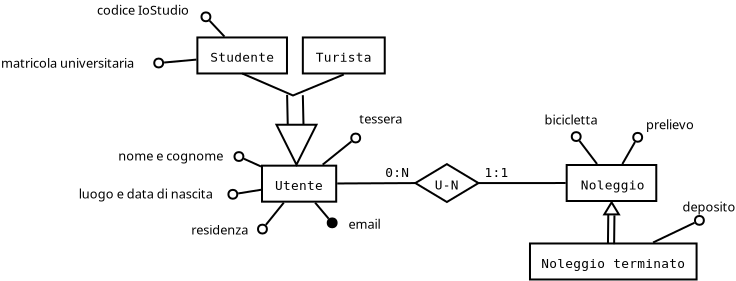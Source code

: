 <?xml version="1.0" encoding="UTF-8"?>
<dia:diagram xmlns:dia="http://www.lysator.liu.se/~alla/dia/">
  <dia:layer name="Sfondo" visible="true" active="true">
    <dia:object type="ER - Entity" version="0" id="O0">
      <dia:attribute name="obj_pos">
        <dia:point val="9.35,7.8"/>
      </dia:attribute>
      <dia:attribute name="obj_bb">
        <dia:rectangle val="9.3,7.75;13.88,9.65"/>
      </dia:attribute>
      <dia:attribute name="elem_corner">
        <dia:point val="9.35,7.8"/>
      </dia:attribute>
      <dia:attribute name="elem_width">
        <dia:real val="4.48"/>
      </dia:attribute>
      <dia:attribute name="elem_height">
        <dia:real val="1.8"/>
      </dia:attribute>
      <dia:attribute name="border_width">
        <dia:real val="0.1"/>
      </dia:attribute>
      <dia:attribute name="border_color">
        <dia:color val="#000000"/>
      </dia:attribute>
      <dia:attribute name="inner_color">
        <dia:color val="#ffffff"/>
      </dia:attribute>
      <dia:attribute name="name">
        <dia:string>#Noleggio#</dia:string>
      </dia:attribute>
      <dia:attribute name="weak">
        <dia:boolean val="false"/>
      </dia:attribute>
      <dia:attribute name="associative">
        <dia:boolean val="false"/>
      </dia:attribute>
      <dia:attribute name="font">
        <dia:font family="monospace" style="0" name="Courier"/>
      </dia:attribute>
      <dia:attribute name="font_height">
        <dia:real val="0.8"/>
      </dia:attribute>
    </dia:object>
    <dia:object type="Standard - Ellipse" version="0" id="O1">
      <dia:attribute name="obj_pos">
        <dia:point val="9.605,6.157"/>
      </dia:attribute>
      <dia:attribute name="obj_bb">
        <dia:rectangle val="9.555,6.107;10.098,6.65"/>
      </dia:attribute>
      <dia:attribute name="elem_corner">
        <dia:point val="9.605,6.157"/>
      </dia:attribute>
      <dia:attribute name="elem_width">
        <dia:real val="0.443"/>
      </dia:attribute>
      <dia:attribute name="elem_height">
        <dia:real val="0.443"/>
      </dia:attribute>
      <dia:attribute name="aspect">
        <dia:enum val="2"/>
      </dia:attribute>
    </dia:object>
    <dia:object type="Standard - Line" version="0" id="O2">
      <dia:attribute name="obj_pos">
        <dia:point val="9.99,6.594"/>
      </dia:attribute>
      <dia:attribute name="obj_bb">
        <dia:rectangle val="9.92,6.524;10.939,7.821"/>
      </dia:attribute>
      <dia:attribute name="conn_endpoints">
        <dia:point val="9.99,6.594"/>
        <dia:point val="10.869,7.751"/>
      </dia:attribute>
      <dia:attribute name="numcp">
        <dia:int val="1"/>
      </dia:attribute>
      <dia:connections>
        <dia:connection handle="0" to="O1" connection="8"/>
        <dia:connection handle="1" to="O0" connection="8"/>
      </dia:connections>
    </dia:object>
    <dia:object type="Standard - Ellipse" version="0" id="O3">
      <dia:attribute name="obj_pos">
        <dia:point val="15.765,10.348"/>
      </dia:attribute>
      <dia:attribute name="obj_bb">
        <dia:rectangle val="15.715,10.298;16.258,10.841"/>
      </dia:attribute>
      <dia:attribute name="elem_corner">
        <dia:point val="15.765,10.348"/>
      </dia:attribute>
      <dia:attribute name="elem_width">
        <dia:real val="0.443"/>
      </dia:attribute>
      <dia:attribute name="elem_height">
        <dia:real val="0.443"/>
      </dia:attribute>
      <dia:attribute name="aspect">
        <dia:enum val="2"/>
      </dia:attribute>
    </dia:object>
    <dia:object type="Standard - Line" version="0" id="O4">
      <dia:attribute name="obj_pos">
        <dia:point val="15.742,10.686"/>
      </dia:attribute>
      <dia:attribute name="obj_bb">
        <dia:rectangle val="13.604,10.619;15.809,11.741"/>
      </dia:attribute>
      <dia:attribute name="conn_endpoints">
        <dia:point val="15.742,10.686"/>
        <dia:point val="13.67,11.674"/>
      </dia:attribute>
      <dia:attribute name="numcp">
        <dia:int val="1"/>
      </dia:attribute>
      <dia:connections>
        <dia:connection handle="0" to="O3" connection="8"/>
        <dia:connection handle="1" to="O9" connection="8"/>
      </dia:connections>
    </dia:object>
    <dia:object type="Standard - Ellipse" version="0" id="O5">
      <dia:attribute name="obj_pos">
        <dia:point val="12.679,6.194"/>
      </dia:attribute>
      <dia:attribute name="obj_bb">
        <dia:rectangle val="12.629,6.144;13.172,6.687"/>
      </dia:attribute>
      <dia:attribute name="elem_corner">
        <dia:point val="12.679,6.194"/>
      </dia:attribute>
      <dia:attribute name="elem_width">
        <dia:real val="0.443"/>
      </dia:attribute>
      <dia:attribute name="elem_height">
        <dia:real val="0.443"/>
      </dia:attribute>
      <dia:attribute name="aspect">
        <dia:enum val="2"/>
      </dia:attribute>
    </dia:object>
    <dia:object type="Standard - Line" version="0" id="O6">
      <dia:attribute name="obj_pos">
        <dia:point val="12.765,6.651"/>
      </dia:attribute>
      <dia:attribute name="obj_bb">
        <dia:rectangle val="12.066,6.583;12.834,7.82"/>
      </dia:attribute>
      <dia:attribute name="conn_endpoints">
        <dia:point val="12.765,6.651"/>
        <dia:point val="12.134,7.752"/>
      </dia:attribute>
      <dia:attribute name="numcp">
        <dia:int val="1"/>
      </dia:attribute>
      <dia:connections>
        <dia:connection handle="0" to="O5" connection="8"/>
        <dia:connection handle="1" to="O0" connection="8"/>
      </dia:connections>
    </dia:object>
    <dia:object type="Standard - Text" version="1" id="O7">
      <dia:attribute name="obj_pos">
        <dia:point val="8.246,5.778"/>
      </dia:attribute>
      <dia:attribute name="obj_bb">
        <dia:rectangle val="8.246,5.183;11.178,5.93"/>
      </dia:attribute>
      <dia:attribute name="text">
        <dia:composite type="text">
          <dia:attribute name="string">
            <dia:string>#bicicletta#</dia:string>
          </dia:attribute>
          <dia:attribute name="font">
            <dia:font family="sans" style="0" name="Helvetica"/>
          </dia:attribute>
          <dia:attribute name="height">
            <dia:real val="0.8"/>
          </dia:attribute>
          <dia:attribute name="pos">
            <dia:point val="8.246,5.778"/>
          </dia:attribute>
          <dia:attribute name="color">
            <dia:color val="#000000"/>
          </dia:attribute>
          <dia:attribute name="alignment">
            <dia:enum val="0"/>
          </dia:attribute>
        </dia:composite>
      </dia:attribute>
      <dia:attribute name="valign">
        <dia:enum val="3"/>
      </dia:attribute>
    </dia:object>
    <dia:object type="Standard - Text" version="1" id="O8">
      <dia:attribute name="obj_pos">
        <dia:point val="13.322,6.014"/>
      </dia:attribute>
      <dia:attribute name="obj_bb">
        <dia:rectangle val="13.322,5.419;15.895,6.167"/>
      </dia:attribute>
      <dia:attribute name="text">
        <dia:composite type="text">
          <dia:attribute name="string">
            <dia:string>#prelievo#</dia:string>
          </dia:attribute>
          <dia:attribute name="font">
            <dia:font family="sans" style="0" name="Helvetica"/>
          </dia:attribute>
          <dia:attribute name="height">
            <dia:real val="0.8"/>
          </dia:attribute>
          <dia:attribute name="pos">
            <dia:point val="13.322,6.014"/>
          </dia:attribute>
          <dia:attribute name="color">
            <dia:color val="#000000"/>
          </dia:attribute>
          <dia:attribute name="alignment">
            <dia:enum val="0"/>
          </dia:attribute>
        </dia:composite>
      </dia:attribute>
      <dia:attribute name="valign">
        <dia:enum val="3"/>
      </dia:attribute>
    </dia:object>
    <dia:object type="ER - Entity" version="0" id="O9">
      <dia:attribute name="obj_pos">
        <dia:point val="7.515,11.724"/>
      </dia:attribute>
      <dia:attribute name="obj_bb">
        <dia:rectangle val="7.465,11.674;15.895,13.574"/>
      </dia:attribute>
      <dia:attribute name="elem_corner">
        <dia:point val="7.515,11.724"/>
      </dia:attribute>
      <dia:attribute name="elem_width">
        <dia:real val="8.33"/>
      </dia:attribute>
      <dia:attribute name="elem_height">
        <dia:real val="1.8"/>
      </dia:attribute>
      <dia:attribute name="border_width">
        <dia:real val="0.1"/>
      </dia:attribute>
      <dia:attribute name="border_color">
        <dia:color val="#000000"/>
      </dia:attribute>
      <dia:attribute name="inner_color">
        <dia:color val="#ffffff"/>
      </dia:attribute>
      <dia:attribute name="name">
        <dia:string>#Noleggio terminato#</dia:string>
      </dia:attribute>
      <dia:attribute name="weak">
        <dia:boolean val="false"/>
      </dia:attribute>
      <dia:attribute name="associative">
        <dia:boolean val="false"/>
      </dia:attribute>
      <dia:attribute name="font">
        <dia:font family="monospace" style="0" name="Courier"/>
      </dia:attribute>
      <dia:attribute name="font_height">
        <dia:real val="0.8"/>
      </dia:attribute>
    </dia:object>
    <dia:object type="Geometric - Isoceles Triangle" version="1" id="O10">
      <dia:attribute name="obj_pos">
        <dia:point val="11.232,9.668"/>
      </dia:attribute>
      <dia:attribute name="obj_bb">
        <dia:rectangle val="11.143,9.572;12.048,10.319"/>
      </dia:attribute>
      <dia:attribute name="meta">
        <dia:composite type="dict"/>
      </dia:attribute>
      <dia:attribute name="elem_corner">
        <dia:point val="11.232,9.668"/>
      </dia:attribute>
      <dia:attribute name="elem_width">
        <dia:real val="0.728"/>
      </dia:attribute>
      <dia:attribute name="elem_height">
        <dia:real val="0.601"/>
      </dia:attribute>
      <dia:attribute name="line_width">
        <dia:real val="0.1"/>
      </dia:attribute>
      <dia:attribute name="line_colour">
        <dia:color val="#000000"/>
      </dia:attribute>
      <dia:attribute name="fill_colour">
        <dia:color val="#ffffff"/>
      </dia:attribute>
      <dia:attribute name="show_background">
        <dia:boolean val="true"/>
      </dia:attribute>
      <dia:attribute name="line_style">
        <dia:enum val="0"/>
        <dia:real val="1"/>
      </dia:attribute>
      <dia:attribute name="flip_horizontal">
        <dia:boolean val="false"/>
      </dia:attribute>
      <dia:attribute name="flip_vertical">
        <dia:boolean val="false"/>
      </dia:attribute>
      <dia:attribute name="subscale">
        <dia:real val="1"/>
      </dia:attribute>
    </dia:object>
    <dia:object type="Standard - Line" version="0" id="O11">
      <dia:attribute name="obj_pos">
        <dia:point val="11.738,10.316"/>
      </dia:attribute>
      <dia:attribute name="obj_bb">
        <dia:rectangle val="11.671,10.266;11.789,11.807"/>
      </dia:attribute>
      <dia:attribute name="conn_endpoints">
        <dia:point val="11.738,10.316"/>
        <dia:point val="11.722,11.756"/>
      </dia:attribute>
      <dia:attribute name="numcp">
        <dia:int val="1"/>
      </dia:attribute>
    </dia:object>
    <dia:object type="Standard - Line" version="0" id="O12">
      <dia:attribute name="obj_pos">
        <dia:point val="11.43,10.285"/>
      </dia:attribute>
      <dia:attribute name="obj_bb">
        <dia:rectangle val="11.363,10.234;11.48,11.775"/>
      </dia:attribute>
      <dia:attribute name="conn_endpoints">
        <dia:point val="11.43,10.285"/>
        <dia:point val="11.414,11.725"/>
      </dia:attribute>
      <dia:attribute name="numcp">
        <dia:int val="1"/>
      </dia:attribute>
    </dia:object>
    <dia:object type="Standard - Text" version="1" id="O13">
      <dia:attribute name="obj_pos">
        <dia:point val="15.146,10.124"/>
      </dia:attribute>
      <dia:attribute name="obj_bb">
        <dia:rectangle val="15.146,9.529;17.901,10.276"/>
      </dia:attribute>
      <dia:attribute name="text">
        <dia:composite type="text">
          <dia:attribute name="string">
            <dia:string>#deposito#</dia:string>
          </dia:attribute>
          <dia:attribute name="font">
            <dia:font family="sans" style="0" name="Helvetica"/>
          </dia:attribute>
          <dia:attribute name="height">
            <dia:real val="0.8"/>
          </dia:attribute>
          <dia:attribute name="pos">
            <dia:point val="15.146,10.124"/>
          </dia:attribute>
          <dia:attribute name="color">
            <dia:color val="#000000"/>
          </dia:attribute>
          <dia:attribute name="alignment">
            <dia:enum val="0"/>
          </dia:attribute>
        </dia:composite>
      </dia:attribute>
      <dia:attribute name="valign">
        <dia:enum val="3"/>
      </dia:attribute>
    </dia:object>
    <dia:object type="ER - Entity" version="0" id="O14">
      <dia:attribute name="obj_pos">
        <dia:point val="-5.884,7.833"/>
      </dia:attribute>
      <dia:attribute name="obj_bb">
        <dia:rectangle val="-5.934,7.783;-2.124,9.683"/>
      </dia:attribute>
      <dia:attribute name="elem_corner">
        <dia:point val="-5.884,7.833"/>
      </dia:attribute>
      <dia:attribute name="elem_width">
        <dia:real val="3.71"/>
      </dia:attribute>
      <dia:attribute name="elem_height">
        <dia:real val="1.8"/>
      </dia:attribute>
      <dia:attribute name="border_width">
        <dia:real val="0.1"/>
      </dia:attribute>
      <dia:attribute name="border_color">
        <dia:color val="#000000"/>
      </dia:attribute>
      <dia:attribute name="inner_color">
        <dia:color val="#ffffff"/>
      </dia:attribute>
      <dia:attribute name="name">
        <dia:string>#Utente#</dia:string>
      </dia:attribute>
      <dia:attribute name="weak">
        <dia:boolean val="false"/>
      </dia:attribute>
      <dia:attribute name="associative">
        <dia:boolean val="false"/>
      </dia:attribute>
      <dia:attribute name="font">
        <dia:font family="monospace" style="0" name="Courier"/>
      </dia:attribute>
      <dia:attribute name="font_height">
        <dia:real val="0.8"/>
      </dia:attribute>
    </dia:object>
    <dia:object type="ER - Relationship" version="0" id="O15">
      <dia:attribute name="obj_pos">
        <dia:point val="1.781,7.757"/>
      </dia:attribute>
      <dia:attribute name="obj_bb">
        <dia:rectangle val="0.276,7.707;6.441,9.7"/>
      </dia:attribute>
      <dia:attribute name="elem_corner">
        <dia:point val="1.781,7.757"/>
      </dia:attribute>
      <dia:attribute name="elem_width">
        <dia:real val="3.155"/>
      </dia:attribute>
      <dia:attribute name="elem_height">
        <dia:real val="1.893"/>
      </dia:attribute>
      <dia:attribute name="border_width">
        <dia:real val="0.1"/>
      </dia:attribute>
      <dia:attribute name="border_color">
        <dia:color val="#000000"/>
      </dia:attribute>
      <dia:attribute name="inner_color">
        <dia:color val="#ffffff"/>
      </dia:attribute>
      <dia:attribute name="name">
        <dia:string>#U-N#</dia:string>
      </dia:attribute>
      <dia:attribute name="left_card">
        <dia:string>#0:N#</dia:string>
      </dia:attribute>
      <dia:attribute name="right_card">
        <dia:string>#1:1#</dia:string>
      </dia:attribute>
      <dia:attribute name="identifying">
        <dia:boolean val="false"/>
      </dia:attribute>
      <dia:attribute name="rotated">
        <dia:boolean val="false"/>
      </dia:attribute>
      <dia:attribute name="font">
        <dia:font family="monospace" style="0" name="Courier"/>
      </dia:attribute>
      <dia:attribute name="font_height">
        <dia:real val="0.8"/>
      </dia:attribute>
    </dia:object>
    <dia:object type="Standard - Line" version="0" id="O16">
      <dia:attribute name="obj_pos">
        <dia:point val="4.936,8.704"/>
      </dia:attribute>
      <dia:attribute name="obj_bb">
        <dia:rectangle val="4.886,8.651;9.351,8.754"/>
      </dia:attribute>
      <dia:attribute name="conn_endpoints">
        <dia:point val="4.936,8.704"/>
        <dia:point val="9.301,8.701"/>
      </dia:attribute>
      <dia:attribute name="numcp">
        <dia:int val="1"/>
      </dia:attribute>
      <dia:connections>
        <dia:connection handle="0" to="O15" connection="4"/>
        <dia:connection handle="1" to="O0" connection="8"/>
      </dia:connections>
    </dia:object>
    <dia:object type="Standard - Line" version="0" id="O17">
      <dia:attribute name="obj_pos">
        <dia:point val="-2.124,8.723"/>
      </dia:attribute>
      <dia:attribute name="obj_bb">
        <dia:rectangle val="-2.175,8.654;1.832,8.774"/>
      </dia:attribute>
      <dia:attribute name="conn_endpoints">
        <dia:point val="-2.124,8.723"/>
        <dia:point val="1.781,8.704"/>
      </dia:attribute>
      <dia:attribute name="numcp">
        <dia:int val="1"/>
      </dia:attribute>
      <dia:connections>
        <dia:connection handle="0" to="O14" connection="8"/>
        <dia:connection handle="1" to="O15" connection="0"/>
      </dia:connections>
    </dia:object>
    <dia:object type="Standard - Ellipse" version="0" id="O18">
      <dia:attribute name="obj_pos">
        <dia:point val="-7.259,7.155"/>
      </dia:attribute>
      <dia:attribute name="obj_bb">
        <dia:rectangle val="-7.309,7.105;-6.766,7.648"/>
      </dia:attribute>
      <dia:attribute name="elem_corner">
        <dia:point val="-7.259,7.155"/>
      </dia:attribute>
      <dia:attribute name="elem_width">
        <dia:real val="0.443"/>
      </dia:attribute>
      <dia:attribute name="elem_height">
        <dia:real val="0.443"/>
      </dia:attribute>
      <dia:attribute name="aspect">
        <dia:enum val="2"/>
      </dia:attribute>
    </dia:object>
    <dia:object type="Standard - Line" version="0" id="O19">
      <dia:attribute name="obj_pos">
        <dia:point val="-6.79,7.488"/>
      </dia:attribute>
      <dia:attribute name="obj_bb">
        <dia:rectangle val="-6.856,7.422;-5.867,7.941"/>
      </dia:attribute>
      <dia:attribute name="conn_endpoints">
        <dia:point val="-6.79,7.488"/>
        <dia:point val="-5.933,7.874"/>
      </dia:attribute>
      <dia:attribute name="numcp">
        <dia:int val="1"/>
      </dia:attribute>
      <dia:connections>
        <dia:connection handle="0" to="O18" connection="8"/>
        <dia:connection handle="1" to="O14" connection="8"/>
      </dia:connections>
    </dia:object>
    <dia:object type="Standard - Ellipse" version="0" id="O20">
      <dia:attribute name="obj_pos">
        <dia:point val="-2.597,10.471"/>
      </dia:attribute>
      <dia:attribute name="obj_bb">
        <dia:rectangle val="-2.647,10.421;-2.104,10.964"/>
      </dia:attribute>
      <dia:attribute name="elem_corner">
        <dia:point val="-2.597,10.471"/>
      </dia:attribute>
      <dia:attribute name="elem_width">
        <dia:real val="0.443"/>
      </dia:attribute>
      <dia:attribute name="elem_height">
        <dia:real val="0.443"/>
      </dia:attribute>
      <dia:attribute name="border_width">
        <dia:real val="0.1"/>
      </dia:attribute>
      <dia:attribute name="inner_color">
        <dia:color val="#000000"/>
      </dia:attribute>
      <dia:attribute name="aspect">
        <dia:enum val="2"/>
      </dia:attribute>
    </dia:object>
    <dia:object type="Standard - Line" version="0" id="O21">
      <dia:attribute name="obj_pos">
        <dia:point val="-2.55,10.485"/>
      </dia:attribute>
      <dia:attribute name="obj_bb">
        <dia:rectangle val="-3.298,9.612;-2.479,10.556"/>
      </dia:attribute>
      <dia:attribute name="conn_endpoints">
        <dia:point val="-2.55,10.485"/>
        <dia:point val="-3.227,9.683"/>
      </dia:attribute>
      <dia:attribute name="numcp">
        <dia:int val="1"/>
      </dia:attribute>
      <dia:connections>
        <dia:connection handle="0" to="O20" connection="8"/>
        <dia:connection handle="1" to="O14" connection="8"/>
      </dia:connections>
    </dia:object>
    <dia:object type="Standard - Ellipse" version="0" id="O22">
      <dia:attribute name="obj_pos">
        <dia:point val="-1.42,6.229"/>
      </dia:attribute>
      <dia:attribute name="obj_bb">
        <dia:rectangle val="-1.47,6.179;-0.927,6.721"/>
      </dia:attribute>
      <dia:attribute name="elem_corner">
        <dia:point val="-1.42,6.229"/>
      </dia:attribute>
      <dia:attribute name="elem_width">
        <dia:real val="0.443"/>
      </dia:attribute>
      <dia:attribute name="elem_height">
        <dia:real val="0.443"/>
      </dia:attribute>
      <dia:attribute name="aspect">
        <dia:enum val="2"/>
      </dia:attribute>
    </dia:object>
    <dia:object type="Standard - Line" version="0" id="O23">
      <dia:attribute name="obj_pos">
        <dia:point val="-1.409,6.62"/>
      </dia:attribute>
      <dia:attribute name="obj_bb">
        <dia:rectangle val="-2.921,6.55;-1.339,7.853"/>
      </dia:attribute>
      <dia:attribute name="conn_endpoints">
        <dia:point val="-1.409,6.62"/>
        <dia:point val="-2.851,7.783"/>
      </dia:attribute>
      <dia:attribute name="numcp">
        <dia:int val="1"/>
      </dia:attribute>
      <dia:connections>
        <dia:connection handle="0" to="O22" connection="8"/>
        <dia:connection handle="1" to="O14" connection="8"/>
      </dia:connections>
    </dia:object>
    <dia:object type="Standard - Text" version="1" id="O24">
      <dia:attribute name="obj_pos">
        <dia:point val="-13.077,7.574"/>
      </dia:attribute>
      <dia:attribute name="obj_bb">
        <dia:rectangle val="-13.077,6.979;-7.494,7.726"/>
      </dia:attribute>
      <dia:attribute name="text">
        <dia:composite type="text">
          <dia:attribute name="string">
            <dia:string>#nome e cognome#</dia:string>
          </dia:attribute>
          <dia:attribute name="font">
            <dia:font family="sans" style="0" name="Helvetica"/>
          </dia:attribute>
          <dia:attribute name="height">
            <dia:real val="0.8"/>
          </dia:attribute>
          <dia:attribute name="pos">
            <dia:point val="-13.077,7.574"/>
          </dia:attribute>
          <dia:attribute name="color">
            <dia:color val="#000000"/>
          </dia:attribute>
          <dia:attribute name="alignment">
            <dia:enum val="0"/>
          </dia:attribute>
        </dia:composite>
      </dia:attribute>
      <dia:attribute name="valign">
        <dia:enum val="3"/>
      </dia:attribute>
    </dia:object>
    <dia:object type="Standard - Text" version="1" id="O25">
      <dia:attribute name="obj_pos">
        <dia:point val="-15.049,9.476"/>
      </dia:attribute>
      <dia:attribute name="obj_bb">
        <dia:rectangle val="-15.049,8.881;-7.739,9.629"/>
      </dia:attribute>
      <dia:attribute name="text">
        <dia:composite type="text">
          <dia:attribute name="string">
            <dia:string>#luogo e data di nascita#</dia:string>
          </dia:attribute>
          <dia:attribute name="font">
            <dia:font family="sans" style="0" name="Helvetica"/>
          </dia:attribute>
          <dia:attribute name="height">
            <dia:real val="0.8"/>
          </dia:attribute>
          <dia:attribute name="pos">
            <dia:point val="-15.049,9.476"/>
          </dia:attribute>
          <dia:attribute name="color">
            <dia:color val="#000000"/>
          </dia:attribute>
          <dia:attribute name="alignment">
            <dia:enum val="0"/>
          </dia:attribute>
        </dia:composite>
      </dia:attribute>
      <dia:attribute name="valign">
        <dia:enum val="3"/>
      </dia:attribute>
    </dia:object>
    <dia:object type="Standard - Ellipse" version="0" id="O26">
      <dia:attribute name="obj_pos">
        <dia:point val="-7.563,9.043"/>
      </dia:attribute>
      <dia:attribute name="obj_bb">
        <dia:rectangle val="-7.613,8.993;-7.07,9.536"/>
      </dia:attribute>
      <dia:attribute name="elem_corner">
        <dia:point val="-7.563,9.043"/>
      </dia:attribute>
      <dia:attribute name="elem_width">
        <dia:real val="0.443"/>
      </dia:attribute>
      <dia:attribute name="elem_height">
        <dia:real val="0.443"/>
      </dia:attribute>
      <dia:attribute name="aspect">
        <dia:enum val="2"/>
      </dia:attribute>
    </dia:object>
    <dia:object type="Standard - Line" version="0" id="O27">
      <dia:attribute name="obj_pos">
        <dia:point val="-7.074,9.222"/>
      </dia:attribute>
      <dia:attribute name="obj_bb">
        <dia:rectangle val="-7.132,8.981;-5.875,9.279"/>
      </dia:attribute>
      <dia:attribute name="conn_endpoints">
        <dia:point val="-7.074,9.222"/>
        <dia:point val="-5.932,9.039"/>
      </dia:attribute>
      <dia:attribute name="numcp">
        <dia:int val="1"/>
      </dia:attribute>
      <dia:connections>
        <dia:connection handle="0" to="O26" connection="8"/>
        <dia:connection handle="1" to="O14" connection="8"/>
      </dia:connections>
    </dia:object>
    <dia:object type="Standard - Ellipse" version="0" id="O28">
      <dia:attribute name="obj_pos">
        <dia:point val="-6.083,10.783"/>
      </dia:attribute>
      <dia:attribute name="obj_bb">
        <dia:rectangle val="-6.133,10.733;-5.59,11.276"/>
      </dia:attribute>
      <dia:attribute name="elem_corner">
        <dia:point val="-6.083,10.783"/>
      </dia:attribute>
      <dia:attribute name="elem_width">
        <dia:real val="0.443"/>
      </dia:attribute>
      <dia:attribute name="elem_height">
        <dia:real val="0.443"/>
      </dia:attribute>
      <dia:attribute name="aspect">
        <dia:enum val="2"/>
      </dia:attribute>
    </dia:object>
    <dia:object type="Standard - Line" version="0" id="O29">
      <dia:attribute name="obj_pos">
        <dia:point val="-5.691,10.793"/>
      </dia:attribute>
      <dia:attribute name="obj_bb">
        <dia:rectangle val="-5.761,9.613;-4.725,10.864"/>
      </dia:attribute>
      <dia:attribute name="conn_endpoints">
        <dia:point val="-5.691,10.793"/>
        <dia:point val="-4.795,9.683"/>
      </dia:attribute>
      <dia:attribute name="numcp">
        <dia:int val="1"/>
      </dia:attribute>
      <dia:connections>
        <dia:connection handle="0" to="O28" connection="8"/>
        <dia:connection handle="1" to="O14" connection="8"/>
      </dia:connections>
    </dia:object>
    <dia:object type="Standard - Text" version="1" id="O30">
      <dia:attribute name="obj_pos">
        <dia:point val="-9.422,11.281"/>
      </dia:attribute>
      <dia:attribute name="obj_bb">
        <dia:rectangle val="-9.422,10.686;-6.335,11.434"/>
      </dia:attribute>
      <dia:attribute name="text">
        <dia:composite type="text">
          <dia:attribute name="string">
            <dia:string>#residenza#</dia:string>
          </dia:attribute>
          <dia:attribute name="font">
            <dia:font family="sans" style="0" name="Helvetica"/>
          </dia:attribute>
          <dia:attribute name="height">
            <dia:real val="0.8"/>
          </dia:attribute>
          <dia:attribute name="pos">
            <dia:point val="-9.422,11.281"/>
          </dia:attribute>
          <dia:attribute name="color">
            <dia:color val="#000000"/>
          </dia:attribute>
          <dia:attribute name="alignment">
            <dia:enum val="0"/>
          </dia:attribute>
        </dia:composite>
      </dia:attribute>
      <dia:attribute name="valign">
        <dia:enum val="3"/>
      </dia:attribute>
    </dia:object>
    <dia:object type="Standard - Text" version="1" id="O31">
      <dia:attribute name="obj_pos">
        <dia:point val="-1.024,5.731"/>
      </dia:attribute>
      <dia:attribute name="obj_bb">
        <dia:rectangle val="-1.024,5.136;1.336,5.884"/>
      </dia:attribute>
      <dia:attribute name="text">
        <dia:composite type="text">
          <dia:attribute name="string">
            <dia:string>#tessera#</dia:string>
          </dia:attribute>
          <dia:attribute name="font">
            <dia:font family="sans" style="0" name="Helvetica"/>
          </dia:attribute>
          <dia:attribute name="height">
            <dia:real val="0.8"/>
          </dia:attribute>
          <dia:attribute name="pos">
            <dia:point val="-1.024,5.731"/>
          </dia:attribute>
          <dia:attribute name="color">
            <dia:color val="#000000"/>
          </dia:attribute>
          <dia:attribute name="alignment">
            <dia:enum val="0"/>
          </dia:attribute>
        </dia:composite>
      </dia:attribute>
      <dia:attribute name="valign">
        <dia:enum val="3"/>
      </dia:attribute>
    </dia:object>
    <dia:object type="Standard - Text" version="1" id="O32">
      <dia:attribute name="obj_pos">
        <dia:point val="-1.562,10.985"/>
      </dia:attribute>
      <dia:attribute name="obj_bb">
        <dia:rectangle val="-1.562,10.39;0.203,11.138"/>
      </dia:attribute>
      <dia:attribute name="text">
        <dia:composite type="text">
          <dia:attribute name="string">
            <dia:string>#email#</dia:string>
          </dia:attribute>
          <dia:attribute name="font">
            <dia:font family="sans" style="0" name="Helvetica"/>
          </dia:attribute>
          <dia:attribute name="height">
            <dia:real val="0.8"/>
          </dia:attribute>
          <dia:attribute name="pos">
            <dia:point val="-1.562,10.985"/>
          </dia:attribute>
          <dia:attribute name="color">
            <dia:color val="#000000"/>
          </dia:attribute>
          <dia:attribute name="alignment">
            <dia:enum val="0"/>
          </dia:attribute>
        </dia:composite>
      </dia:attribute>
      <dia:attribute name="valign">
        <dia:enum val="3"/>
      </dia:attribute>
    </dia:object>
    <dia:object type="Geometric - Isoceles Triangle" version="1" id="O33">
      <dia:attribute name="obj_pos">
        <dia:point val="-5.16,5.786"/>
      </dia:attribute>
      <dia:attribute name="obj_bb">
        <dia:rectangle val="-5.241,5.736;-3.079,7.898"/>
      </dia:attribute>
      <dia:attribute name="meta">
        <dia:composite type="dict"/>
      </dia:attribute>
      <dia:attribute name="elem_corner">
        <dia:point val="-5.16,5.786"/>
      </dia:attribute>
      <dia:attribute name="elem_width">
        <dia:real val="2"/>
      </dia:attribute>
      <dia:attribute name="elem_height">
        <dia:real val="2"/>
      </dia:attribute>
      <dia:attribute name="line_width">
        <dia:real val="0.1"/>
      </dia:attribute>
      <dia:attribute name="line_colour">
        <dia:color val="#000000"/>
      </dia:attribute>
      <dia:attribute name="fill_colour">
        <dia:color val="#ffffff"/>
      </dia:attribute>
      <dia:attribute name="show_background">
        <dia:boolean val="true"/>
      </dia:attribute>
      <dia:attribute name="line_style">
        <dia:enum val="0"/>
        <dia:real val="1"/>
      </dia:attribute>
      <dia:attribute name="flip_horizontal">
        <dia:boolean val="false"/>
      </dia:attribute>
      <dia:attribute name="flip_vertical">
        <dia:boolean val="true"/>
      </dia:attribute>
      <dia:attribute name="subscale">
        <dia:real val="1"/>
      </dia:attribute>
    </dia:object>
    <dia:object type="ER - Entity" version="0" id="O34">
      <dia:attribute name="obj_pos">
        <dia:point val="-9.115,1.423"/>
      </dia:attribute>
      <dia:attribute name="obj_bb">
        <dia:rectangle val="-9.165,1.373;-4.585,3.273"/>
      </dia:attribute>
      <dia:attribute name="elem_corner">
        <dia:point val="-9.115,1.423"/>
      </dia:attribute>
      <dia:attribute name="elem_width">
        <dia:real val="4.48"/>
      </dia:attribute>
      <dia:attribute name="elem_height">
        <dia:real val="1.8"/>
      </dia:attribute>
      <dia:attribute name="border_width">
        <dia:real val="0.1"/>
      </dia:attribute>
      <dia:attribute name="border_color">
        <dia:color val="#000000"/>
      </dia:attribute>
      <dia:attribute name="inner_color">
        <dia:color val="#ffffff"/>
      </dia:attribute>
      <dia:attribute name="name">
        <dia:string>#Studente#</dia:string>
      </dia:attribute>
      <dia:attribute name="weak">
        <dia:boolean val="false"/>
      </dia:attribute>
      <dia:attribute name="associative">
        <dia:boolean val="false"/>
      </dia:attribute>
      <dia:attribute name="font">
        <dia:font family="monospace" style="0" name="Courier"/>
      </dia:attribute>
      <dia:attribute name="font_height">
        <dia:real val="0.8"/>
      </dia:attribute>
    </dia:object>
    <dia:object type="ER - Entity" version="0" id="O35">
      <dia:attribute name="obj_pos">
        <dia:point val="-3.842,1.423"/>
      </dia:attribute>
      <dia:attribute name="obj_bb">
        <dia:rectangle val="-3.892,1.373;0.303,3.273"/>
      </dia:attribute>
      <dia:attribute name="elem_corner">
        <dia:point val="-3.842,1.423"/>
      </dia:attribute>
      <dia:attribute name="elem_width">
        <dia:real val="4.095"/>
      </dia:attribute>
      <dia:attribute name="elem_height">
        <dia:real val="1.8"/>
      </dia:attribute>
      <dia:attribute name="border_width">
        <dia:real val="0.1"/>
      </dia:attribute>
      <dia:attribute name="border_color">
        <dia:color val="#000000"/>
      </dia:attribute>
      <dia:attribute name="inner_color">
        <dia:color val="#ffffff"/>
      </dia:attribute>
      <dia:attribute name="name">
        <dia:string>#Turista#</dia:string>
      </dia:attribute>
      <dia:attribute name="weak">
        <dia:boolean val="false"/>
      </dia:attribute>
      <dia:attribute name="associative">
        <dia:boolean val="false"/>
      </dia:attribute>
      <dia:attribute name="font">
        <dia:font family="monospace" style="0" name="Courier"/>
      </dia:attribute>
      <dia:attribute name="font_height">
        <dia:real val="0.8"/>
      </dia:attribute>
    </dia:object>
    <dia:object type="Standard - ZigZagLine" version="1" id="O36">
      <dia:attribute name="obj_pos">
        <dia:point val="-1.794,3.274"/>
      </dia:attribute>
      <dia:attribute name="obj_bb">
        <dia:rectangle val="-6.925,3.173;-1.744,4.374"/>
      </dia:attribute>
      <dia:attribute name="orth_points">
        <dia:point val="-1.794,3.274"/>
        <dia:point val="-1.794,4.324"/>
        <dia:point val="-6.875,4.324"/>
        <dia:point val="-6.875,3.223"/>
      </dia:attribute>
      <dia:attribute name="orth_orient">
        <dia:enum val="1"/>
        <dia:enum val="0"/>
        <dia:enum val="1"/>
      </dia:attribute>
      <dia:attribute name="autorouting">
        <dia:boolean val="true"/>
      </dia:attribute>
      <dia:connections>
        <dia:connection handle="0" to="O35" connection="8"/>
        <dia:connection handle="1" to="O34" connection="6"/>
      </dia:connections>
    </dia:object>
    <dia:object type="Standard - Line" version="0" id="O37">
      <dia:attribute name="obj_pos">
        <dia:point val="-3.842,4.311"/>
      </dia:attribute>
      <dia:attribute name="obj_bb">
        <dia:rectangle val="-3.893,4.26;-3.759,5.837"/>
      </dia:attribute>
      <dia:attribute name="conn_endpoints">
        <dia:point val="-3.842,4.311"/>
        <dia:point val="-3.81,5.786"/>
      </dia:attribute>
      <dia:attribute name="numcp">
        <dia:int val="1"/>
      </dia:attribute>
    </dia:object>
    <dia:object type="Standard - Line" version="0" id="O38">
      <dia:attribute name="obj_pos">
        <dia:point val="-4.629,4.293"/>
      </dia:attribute>
      <dia:attribute name="obj_bb">
        <dia:rectangle val="-4.68,4.242;-4.546,5.819"/>
      </dia:attribute>
      <dia:attribute name="conn_endpoints">
        <dia:point val="-4.629,4.293"/>
        <dia:point val="-4.597,5.768"/>
      </dia:attribute>
      <dia:attribute name="numcp">
        <dia:int val="1"/>
      </dia:attribute>
    </dia:object>
    <dia:object type="Standard - Ellipse" version="0" id="O39">
      <dia:attribute name="obj_pos">
        <dia:point val="-11.271,2.479"/>
      </dia:attribute>
      <dia:attribute name="obj_bb">
        <dia:rectangle val="-11.321,2.429;-10.778,2.972"/>
      </dia:attribute>
      <dia:attribute name="elem_corner">
        <dia:point val="-11.271,2.479"/>
      </dia:attribute>
      <dia:attribute name="elem_width">
        <dia:real val="0.443"/>
      </dia:attribute>
      <dia:attribute name="elem_height">
        <dia:real val="0.443"/>
      </dia:attribute>
      <dia:attribute name="aspect">
        <dia:enum val="2"/>
      </dia:attribute>
    </dia:object>
    <dia:object type="Standard - Line" version="0" id="O40">
      <dia:attribute name="obj_pos">
        <dia:point val="-10.78,2.676"/>
      </dia:attribute>
      <dia:attribute name="obj_bb">
        <dia:rectangle val="-10.834,2.476;-9.111,2.73"/>
      </dia:attribute>
      <dia:attribute name="conn_endpoints">
        <dia:point val="-10.78,2.676"/>
        <dia:point val="-9.165,2.53"/>
      </dia:attribute>
      <dia:attribute name="numcp">
        <dia:int val="1"/>
      </dia:attribute>
      <dia:connections>
        <dia:connection handle="0" to="O39" connection="8"/>
        <dia:connection handle="1" to="O34" connection="8"/>
      </dia:connections>
    </dia:object>
    <dia:object type="Standard - Text" version="1" id="O41">
      <dia:attribute name="obj_pos">
        <dia:point val="-18.934,2.939"/>
      </dia:attribute>
      <dia:attribute name="obj_bb">
        <dia:rectangle val="-18.934,2.344;-11.701,3.092"/>
      </dia:attribute>
      <dia:attribute name="text">
        <dia:composite type="text">
          <dia:attribute name="string">
            <dia:string>#matricola universitaria#</dia:string>
          </dia:attribute>
          <dia:attribute name="font">
            <dia:font family="sans" style="0" name="Helvetica"/>
          </dia:attribute>
          <dia:attribute name="height">
            <dia:real val="0.8"/>
          </dia:attribute>
          <dia:attribute name="pos">
            <dia:point val="-18.934,2.939"/>
          </dia:attribute>
          <dia:attribute name="color">
            <dia:color val="#000000"/>
          </dia:attribute>
          <dia:attribute name="alignment">
            <dia:enum val="0"/>
          </dia:attribute>
        </dia:composite>
      </dia:attribute>
      <dia:attribute name="valign">
        <dia:enum val="3"/>
      </dia:attribute>
    </dia:object>
    <dia:object type="Standard - Ellipse" version="0" id="O42">
      <dia:attribute name="obj_pos">
        <dia:point val="-8.909,0.17"/>
      </dia:attribute>
      <dia:attribute name="obj_bb">
        <dia:rectangle val="-8.959,0.12;-8.416,0.663"/>
      </dia:attribute>
      <dia:attribute name="elem_corner">
        <dia:point val="-8.909,0.17"/>
      </dia:attribute>
      <dia:attribute name="elem_width">
        <dia:real val="0.443"/>
      </dia:attribute>
      <dia:attribute name="elem_height">
        <dia:real val="0.443"/>
      </dia:attribute>
      <dia:attribute name="aspect">
        <dia:enum val="2"/>
      </dia:attribute>
    </dia:object>
    <dia:object type="Standard - Line" version="0" id="O43">
      <dia:attribute name="obj_pos">
        <dia:point val="-8.503,0.588"/>
      </dia:attribute>
      <dia:attribute name="obj_bb">
        <dia:rectangle val="-8.573,0.518;-7.689,1.451"/>
      </dia:attribute>
      <dia:attribute name="conn_endpoints">
        <dia:point val="-8.503,0.588"/>
        <dia:point val="-7.76,1.38"/>
      </dia:attribute>
      <dia:attribute name="numcp">
        <dia:int val="1"/>
      </dia:attribute>
      <dia:connections>
        <dia:connection handle="0" to="O42" connection="8"/>
        <dia:connection handle="1" to="O34" connection="8"/>
      </dia:connections>
    </dia:object>
    <dia:object type="Standard - Text" version="1" id="O44">
      <dia:attribute name="obj_pos">
        <dia:point val="-14.129,0.285"/>
      </dia:attribute>
      <dia:attribute name="obj_bb">
        <dia:rectangle val="-14.129,-0.31;-9.227,0.438"/>
      </dia:attribute>
      <dia:attribute name="text">
        <dia:composite type="text">
          <dia:attribute name="string">
            <dia:string>#codice IoStudio#</dia:string>
          </dia:attribute>
          <dia:attribute name="font">
            <dia:font family="sans" style="0" name="Helvetica"/>
          </dia:attribute>
          <dia:attribute name="height">
            <dia:real val="0.8"/>
          </dia:attribute>
          <dia:attribute name="pos">
            <dia:point val="-14.129,0.285"/>
          </dia:attribute>
          <dia:attribute name="color">
            <dia:color val="#000000"/>
          </dia:attribute>
          <dia:attribute name="alignment">
            <dia:enum val="0"/>
          </dia:attribute>
        </dia:composite>
      </dia:attribute>
      <dia:attribute name="valign">
        <dia:enum val="3"/>
      </dia:attribute>
    </dia:object>
  </dia:layer>
</dia:diagram>
